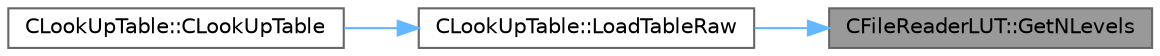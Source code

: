 digraph "CFileReaderLUT::GetNLevels"
{
 // LATEX_PDF_SIZE
  bgcolor="transparent";
  edge [fontname=Helvetica,fontsize=10,labelfontname=Helvetica,labelfontsize=10];
  node [fontname=Helvetica,fontsize=10,shape=box,height=0.2,width=0.4];
  rankdir="RL";
  Node1 [id="Node000001",label="CFileReaderLUT::GetNLevels",height=0.2,width=0.4,color="gray40", fillcolor="grey60", style="filled", fontcolor="black",tooltip="Get number of table levels."];
  Node1 -> Node2 [id="edge1_Node000001_Node000002",dir="back",color="steelblue1",style="solid",tooltip=" "];
  Node2 [id="Node000002",label="CLookUpTable::LoadTableRaw",height=0.2,width=0.4,color="grey40", fillcolor="white", style="filled",URL="$classCLookUpTable.html#ad11271c57df5e41f5665c181144a2b31",tooltip="Read the lookup table from file and store the data."];
  Node2 -> Node3 [id="edge2_Node000002_Node000003",dir="back",color="steelblue1",style="solid",tooltip=" "];
  Node3 [id="Node000003",label="CLookUpTable::CLookUpTable",height=0.2,width=0.4,color="grey40", fillcolor="white", style="filled",URL="$classCLookUpTable.html#ada66d28af65cd336a33e678302d05da2",tooltip=" "];
}
